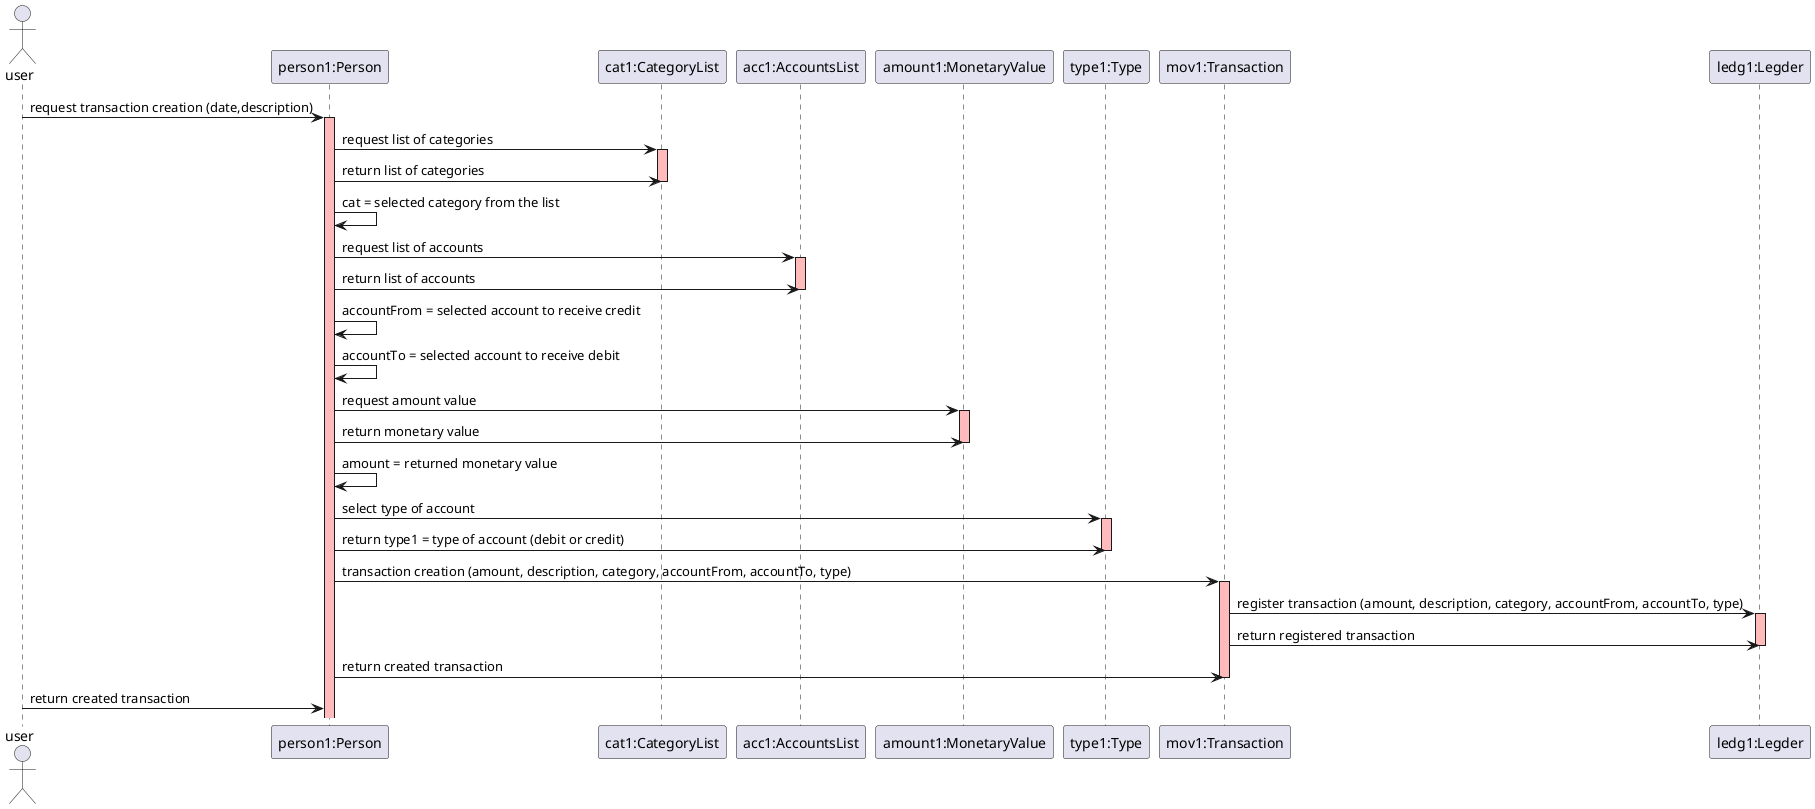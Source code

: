 @startuml
actor user

'-----interaction User-Person:-------'
user -> "person1:Person" : request transaction creation (date,description)
activate "person1:Person" #FFBBBB

'-----interaction Person-CategoryList:-------'
"person1:Person" -> "cat1:CategoryList" : request list of categories
activate "cat1:CategoryList"  #FFBBBB

"cat1:CategoryList" <- "person1:Person" : return list of categories
deactivate "cat1:CategoryList"  #FFBBBB

"person1:Person" -> "person1:Person" : cat = selected category from the list

'-----interaction Person-AccountsList:-------'

"person1:Person" -> "acc1:AccountsList" : request list of accounts
activate "acc1:AccountsList"  #FFBBBB

"acc1:AccountsList" <- "person1:Person" : return list of accounts
deactivate "acc1:AccountsList"  #FFBBBB

"person1:Person" -> "person1:Person" : accountFrom = selected account to receive credit

"person1:Person" -> "person1:Person" : accountTo = selected account to receive debit

'-----interaction Person-MonetaryValue:-------'

"person1:Person" -> "amount1:MonetaryValue" : request amount value
activate "amount1:MonetaryValue"  #FFBBBB

"amount1:MonetaryValue" <- "person1:Person" : return monetary value
deactivate "amount1:MonetaryValue"  #FFBBBB

"person1:Person" -> "person1:Person" : amount = returned monetary value

'-----interaction Person-Type (credit or debit account)-------'

"person1:Person" -> "type1:Type" : select type of account
activate "type1:Type"  #FFBBBB

"type1:Type" <- "person1:Person" : return type1 = type of account (debit or credit)
deactivate "type1:Type"  #FFBBBB

'-----interaction Person-Transaction-------'

"person1:Person" -> "mov1:Transaction" : transaction creation (amount, description, category, accountFrom, accountTo, type)
activate "mov1:Transaction"  #FFBBBB

'-----interaction Transaction-Ledger-------'

"mov1:Transaction" -> "ledg1:Legder" : register transaction (amount, description, category, accountFrom, accountTo, type)
activate "ledg1:Legder"  #FFBBBB

"ledg1:Legder" <- "mov1:Transaction" : return registered transaction
deactivate "ledg1:Legder"  #FFBBBB

'-----interaction Transaction-Person-------'

"mov1:Transaction" <- "person1:Person" : return created transaction
deactivate "mov1:Transaction"  #FFBBBB

'-----interaction Person-User-------'

"person1:Person" <- user : return created transaction
deactivate "mov1:Transaction"  #FFBBBB

@enduml